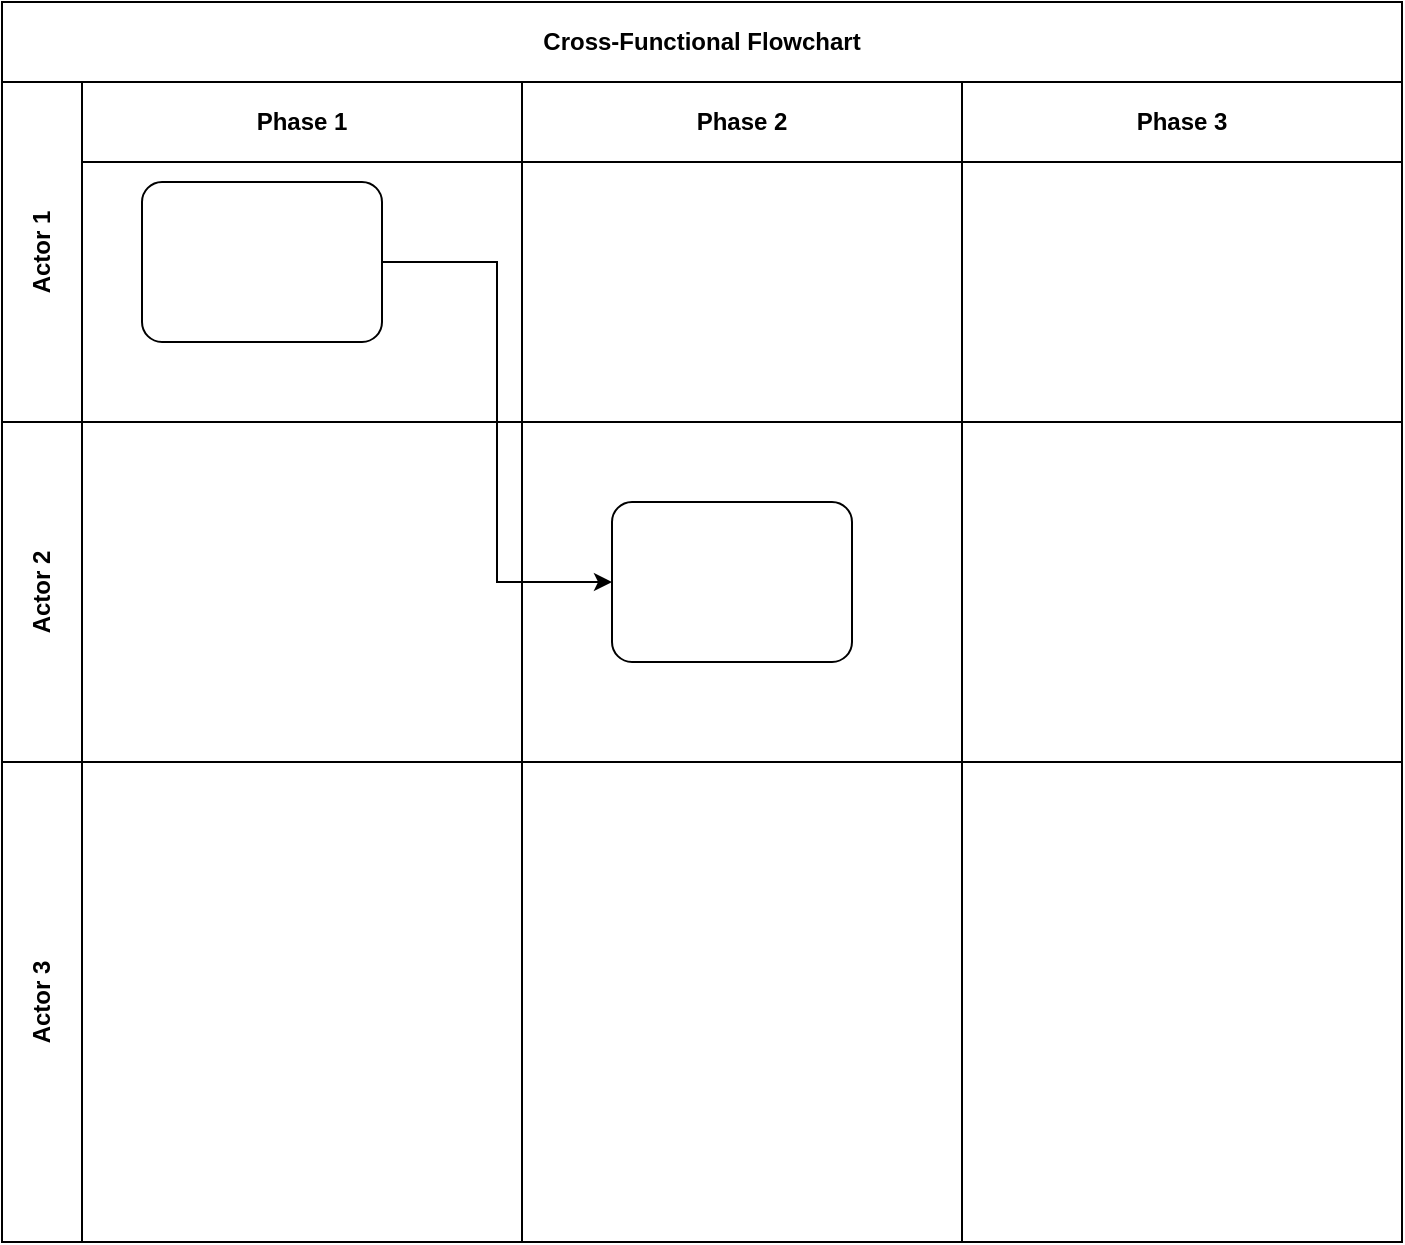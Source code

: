 <mxfile version="20.0.1" type="github">
  <diagram id="zotk4uL2nrmAPpBArnpl" name="Page-1">
    <mxGraphModel dx="782" dy="696" grid="1" gridSize="10" guides="1" tooltips="1" connect="1" arrows="1" fold="1" page="1" pageScale="1" pageWidth="850" pageHeight="1100" math="0" shadow="0">
      <root>
        <mxCell id="0" />
        <mxCell id="1" parent="0" />
        <mxCell id="VNoKoXkv4Dmu22qy9VUV-8" value="Cross-Functional Flowchart" style="shape=table;childLayout=tableLayout;rowLines=0;columnLines=0;startSize=40;html=1;whiteSpace=wrap;collapsible=0;recursiveResize=0;expand=0;pointerEvents=0;fontStyle=1;align=center;" vertex="1" parent="1">
          <mxGeometry x="60" y="60" width="700" height="620" as="geometry" />
        </mxCell>
        <mxCell id="VNoKoXkv4Dmu22qy9VUV-9" value="Actor 1" style="swimlane;horizontal=0;points=[[0,0.5],[1,0.5]];portConstraint=eastwest;startSize=40;html=1;whiteSpace=wrap;collapsible=0;recursiveResize=0;expand=0;pointerEvents=0;fontStyle=1" vertex="1" parent="VNoKoXkv4Dmu22qy9VUV-8">
          <mxGeometry y="40" width="700" height="170" as="geometry" />
        </mxCell>
        <mxCell id="VNoKoXkv4Dmu22qy9VUV-10" value="Phase 1" style="swimlane;connectable=0;startSize=40;html=1;whiteSpace=wrap;collapsible=0;recursiveResize=0;expand=0;pointerEvents=0;" vertex="1" parent="VNoKoXkv4Dmu22qy9VUV-9">
          <mxGeometry x="40" width="220" height="170" as="geometry">
            <mxRectangle width="220" height="170" as="alternateBounds" />
          </mxGeometry>
        </mxCell>
        <mxCell id="VNoKoXkv4Dmu22qy9VUV-21" value="" style="points=[[0.25,0,0],[0.5,0,0],[0.75,0,0],[1,0.25,0],[1,0.5,0],[1,0.75,0],[0.75,1,0],[0.5,1,0],[0.25,1,0],[0,0.75,0],[0,0.5,0],[0,0.25,0]];shape=mxgraph.bpmn.task;whiteSpace=wrap;rectStyle=rounded;size=10;taskMarker=abstract;" vertex="1" parent="VNoKoXkv4Dmu22qy9VUV-10">
          <mxGeometry x="30" y="50" width="120" height="80" as="geometry" />
        </mxCell>
        <mxCell id="VNoKoXkv4Dmu22qy9VUV-11" value="Phase 2" style="swimlane;connectable=0;startSize=40;html=1;whiteSpace=wrap;collapsible=0;recursiveResize=0;expand=0;pointerEvents=0;" vertex="1" parent="VNoKoXkv4Dmu22qy9VUV-9">
          <mxGeometry x="260" width="220" height="170" as="geometry">
            <mxRectangle width="220" height="170" as="alternateBounds" />
          </mxGeometry>
        </mxCell>
        <mxCell id="VNoKoXkv4Dmu22qy9VUV-12" value="Phase 3" style="swimlane;connectable=0;startSize=40;html=1;whiteSpace=wrap;collapsible=0;recursiveResize=0;expand=0;pointerEvents=0;" vertex="1" parent="VNoKoXkv4Dmu22qy9VUV-9">
          <mxGeometry x="480" width="220" height="170" as="geometry">
            <mxRectangle width="220" height="170" as="alternateBounds" />
          </mxGeometry>
        </mxCell>
        <mxCell id="VNoKoXkv4Dmu22qy9VUV-13" value="Actor 2" style="swimlane;horizontal=0;points=[[0,0.5],[1,0.5]];portConstraint=eastwest;startSize=40;html=1;whiteSpace=wrap;collapsible=0;recursiveResize=0;expand=0;pointerEvents=0;" vertex="1" parent="VNoKoXkv4Dmu22qy9VUV-8">
          <mxGeometry y="210" width="700" height="170" as="geometry" />
        </mxCell>
        <mxCell id="VNoKoXkv4Dmu22qy9VUV-14" value="" style="swimlane;connectable=0;startSize=0;html=1;whiteSpace=wrap;collapsible=0;recursiveResize=0;expand=0;pointerEvents=0;" vertex="1" parent="VNoKoXkv4Dmu22qy9VUV-13">
          <mxGeometry x="40" width="220" height="170" as="geometry">
            <mxRectangle width="220" height="170" as="alternateBounds" />
          </mxGeometry>
        </mxCell>
        <mxCell id="VNoKoXkv4Dmu22qy9VUV-15" value="" style="swimlane;connectable=0;startSize=0;html=1;whiteSpace=wrap;collapsible=0;recursiveResize=0;expand=0;pointerEvents=0;" vertex="1" parent="VNoKoXkv4Dmu22qy9VUV-13">
          <mxGeometry x="260" width="220" height="170" as="geometry">
            <mxRectangle width="220" height="170" as="alternateBounds" />
          </mxGeometry>
        </mxCell>
        <mxCell id="VNoKoXkv4Dmu22qy9VUV-24" value="" style="points=[[0.25,0,0],[0.5,0,0],[0.75,0,0],[1,0.25,0],[1,0.5,0],[1,0.75,0],[0.75,1,0],[0.5,1,0],[0.25,1,0],[0,0.75,0],[0,0.5,0],[0,0.25,0]];shape=mxgraph.bpmn.task;whiteSpace=wrap;rectStyle=rounded;size=10;taskMarker=abstract;" vertex="1" parent="VNoKoXkv4Dmu22qy9VUV-15">
          <mxGeometry x="45" y="40" width="120" height="80" as="geometry" />
        </mxCell>
        <mxCell id="VNoKoXkv4Dmu22qy9VUV-16" value="" style="swimlane;connectable=0;startSize=0;html=1;whiteSpace=wrap;collapsible=0;recursiveResize=0;expand=0;pointerEvents=0;" vertex="1" parent="VNoKoXkv4Dmu22qy9VUV-13">
          <mxGeometry x="480" width="220" height="170" as="geometry">
            <mxRectangle width="220" height="170" as="alternateBounds" />
          </mxGeometry>
        </mxCell>
        <mxCell id="VNoKoXkv4Dmu22qy9VUV-17" value="Actor 3" style="swimlane;horizontal=0;points=[[0,0.5],[1,0.5]];portConstraint=eastwest;startSize=40;html=1;whiteSpace=wrap;collapsible=0;recursiveResize=0;expand=0;pointerEvents=0;" vertex="1" parent="VNoKoXkv4Dmu22qy9VUV-8">
          <mxGeometry y="380" width="700" height="240" as="geometry" />
        </mxCell>
        <mxCell id="VNoKoXkv4Dmu22qy9VUV-18" value="" style="swimlane;connectable=0;startSize=0;html=1;whiteSpace=wrap;collapsible=0;recursiveResize=0;expand=0;pointerEvents=0;" vertex="1" parent="VNoKoXkv4Dmu22qy9VUV-17">
          <mxGeometry x="40" width="220" height="240" as="geometry">
            <mxRectangle width="220" height="240" as="alternateBounds" />
          </mxGeometry>
        </mxCell>
        <mxCell id="VNoKoXkv4Dmu22qy9VUV-19" value="" style="swimlane;connectable=0;startSize=0;html=1;whiteSpace=wrap;collapsible=0;recursiveResize=0;expand=0;pointerEvents=0;" vertex="1" parent="VNoKoXkv4Dmu22qy9VUV-17">
          <mxGeometry x="260" width="220" height="240" as="geometry">
            <mxRectangle width="220" height="240" as="alternateBounds" />
          </mxGeometry>
        </mxCell>
        <mxCell id="VNoKoXkv4Dmu22qy9VUV-20" value="" style="swimlane;connectable=0;startSize=0;html=1;whiteSpace=wrap;collapsible=0;recursiveResize=0;expand=0;pointerEvents=0;" vertex="1" parent="VNoKoXkv4Dmu22qy9VUV-17">
          <mxGeometry x="480" width="220" height="240" as="geometry">
            <mxRectangle width="220" height="240" as="alternateBounds" />
          </mxGeometry>
        </mxCell>
        <mxCell id="VNoKoXkv4Dmu22qy9VUV-25" value="" style="edgeStyle=orthogonalEdgeStyle;rounded=0;orthogonalLoop=1;jettySize=auto;html=1;entryX=0;entryY=0.5;entryDx=0;entryDy=0;entryPerimeter=0;" edge="1" parent="VNoKoXkv4Dmu22qy9VUV-8" source="VNoKoXkv4Dmu22qy9VUV-21" target="VNoKoXkv4Dmu22qy9VUV-24">
          <mxGeometry relative="1" as="geometry" />
        </mxCell>
      </root>
    </mxGraphModel>
  </diagram>
</mxfile>
